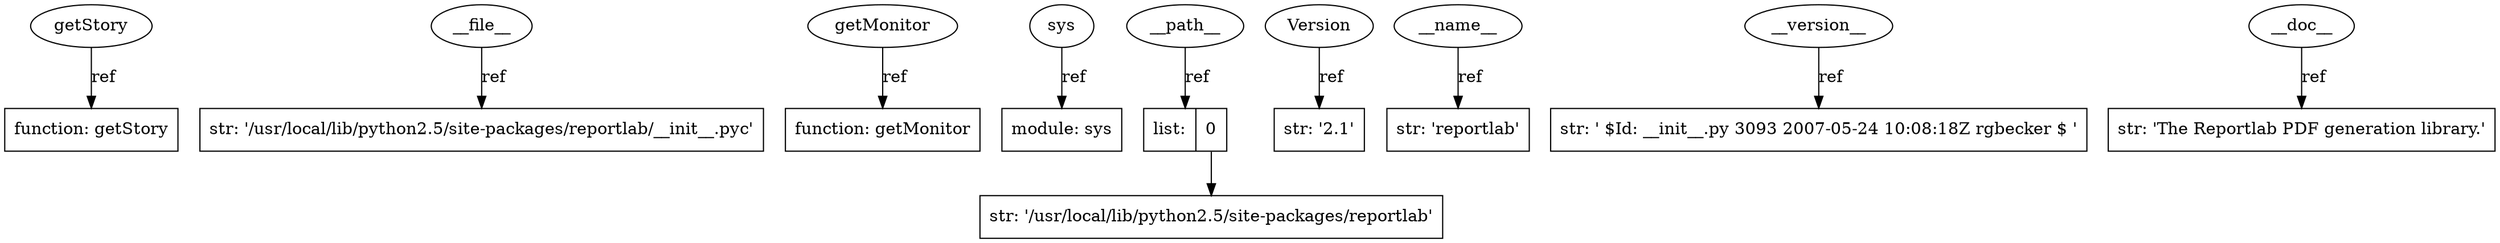 digraph G {
    overlap=false;

    name3760672 [label="getStory", shape="ellipse"];
    function3742192 [label="function: getStory", shape="box"];
    name1686528 [label="__file__", shape="ellipse"];
    str3552848 [label="str: '/usr/local/lib/python2.5/site-packages/reportlab/__init__.pyc'", shape="box"];
    name3755288 [label="getMonitor", shape="ellipse"];
    function3742256 [label="function: getMonitor", shape="box"];
    name1644256 [label="sys", shape="ellipse"];
    module1644208 [label="module: sys", shape="box"];
    name1684384 [label="__path__", shape="ellipse"];
    list3745552 [label="list: | <0> 0", shape="record"];
    str3447720 [label="str: '/usr/local/lib/python2.5/site-packages/reportlab'", shape="box"];
    name3760832 [label="Version", shape="ellipse"];
    str3760736 [label="str: '2.1'", shape="box"];
    name1599392 [label="__name__", shape="ellipse"];
    str3755008 [label="str: 'reportlab'", shape="box"];
    name3357616 [label="__version__", shape="ellipse"];
    str3534464 [label="str: ' $Id: __init__.py 3093 2007-05-24 10:08:18Z rgbecker $ '", shape="box"];
    name1599232 [label="__doc__", shape="ellipse"];
    str3741984 [label="str: 'The Reportlab PDF generation library.'", shape="box"];

    list3745552:0 -> str3447720 [label=""];
    name3760672 -> function3742192 [label="ref"];
    name1686528 -> str3552848 [label="ref"];
    name3755288 -> function3742256 [label="ref"];
    name1644256 -> module1644208 [label="ref"];
    name1684384 -> list3745552 [label="ref"];
    name3760832 -> str3760736 [label="ref"];
    name1599392 -> str3755008 [label="ref"];
    name3357616 -> str3534464 [label="ref"];
    name1599232 -> str3741984 [label="ref"];

}
